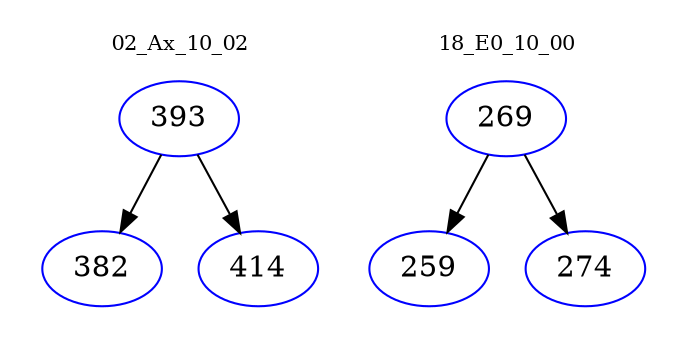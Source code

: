 digraph{
subgraph cluster_0 {
color = white
label = "02_Ax_10_02";
fontsize=10;
T0_393 [label="393", color="blue"]
T0_393 -> T0_382 [color="black"]
T0_382 [label="382", color="blue"]
T0_393 -> T0_414 [color="black"]
T0_414 [label="414", color="blue"]
}
subgraph cluster_1 {
color = white
label = "18_E0_10_00";
fontsize=10;
T1_269 [label="269", color="blue"]
T1_269 -> T1_259 [color="black"]
T1_259 [label="259", color="blue"]
T1_269 -> T1_274 [color="black"]
T1_274 [label="274", color="blue"]
}
}
